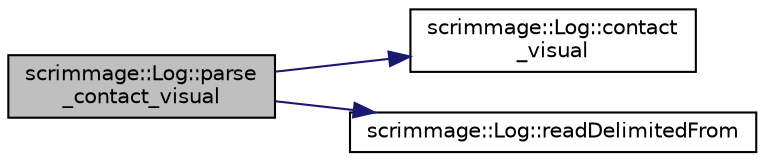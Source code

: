 digraph "scrimmage::Log::parse_contact_visual"
{
 // LATEX_PDF_SIZE
  edge [fontname="Helvetica",fontsize="10",labelfontname="Helvetica",labelfontsize="10"];
  node [fontname="Helvetica",fontsize="10",shape=record];
  rankdir="LR";
  Node1 [label="scrimmage::Log::parse\l_contact_visual",height=0.2,width=0.4,color="black", fillcolor="grey75", style="filled", fontcolor="black",tooltip=" "];
  Node1 -> Node2 [color="midnightblue",fontsize="10",style="solid",fontname="Helvetica"];
  Node2 [label="scrimmage::Log::contact\l_visual",height=0.2,width=0.4,color="black", fillcolor="white", style="filled",URL="$classscrimmage_1_1Log.html#a325034c021b270569f3c29db7ae2bf54",tooltip=" "];
  Node1 -> Node3 [color="midnightblue",fontsize="10",style="solid",fontname="Helvetica"];
  Node3 [label="scrimmage::Log::readDelimitedFrom",height=0.2,width=0.4,color="black", fillcolor="white", style="filled",URL="$classscrimmage_1_1Log.html#a4413dbd614c71a2d8e409bcf25a641d2",tooltip=" "];
}
